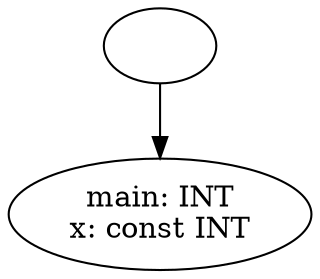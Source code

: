 digraph AST {
  "134516044517568" [label=""];
  "134516044517568" -> "134516044517280";
  "134516044517280" [label="main: INT
x: const INT"];
}
